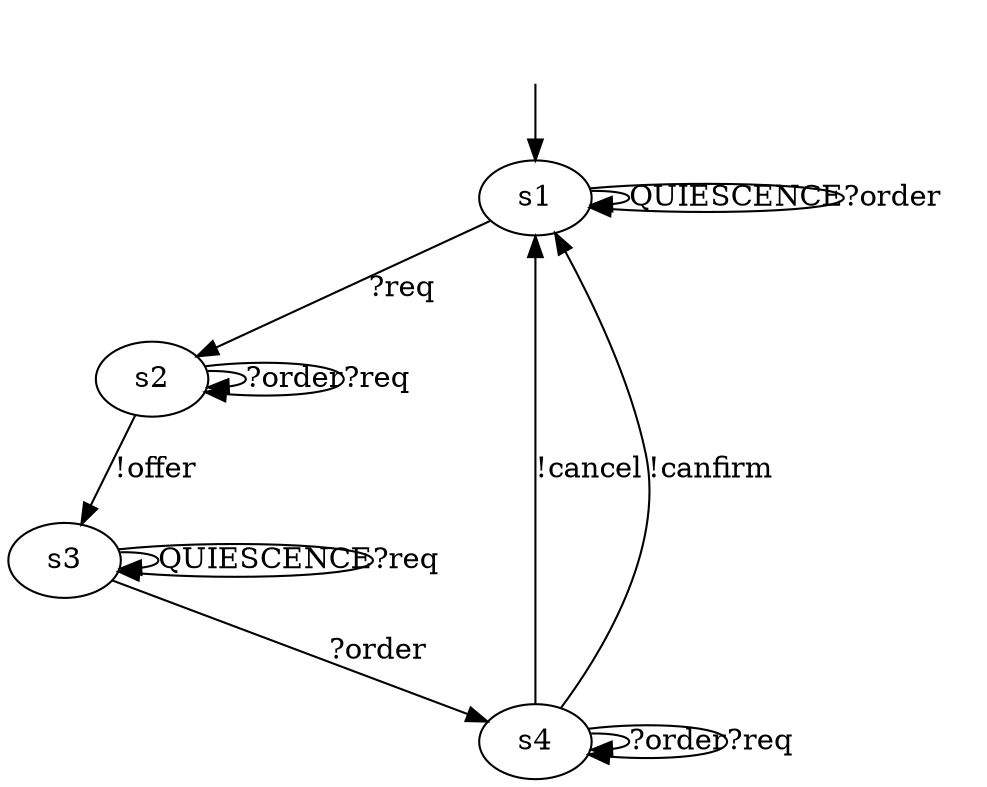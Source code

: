 digraph "../../DotModels/Iolts/ioco/01_ioco_S" {
s1 [label=s1];
s2 [label=s2];
s3 [label=s3];
s4 [label=s4];
s1 -> s1  [label=QUIESCENCE];
s1 -> s1  [label="?order"];
s1 -> s2  [label="?req"];
s2 -> s2  [label="?order"];
s2 -> s2  [label="?req"];
s2 -> s3  [label="!offer"];
s3 -> s3  [label=QUIESCENCE];
s3 -> s3  [label="?req"];
s3 -> s4  [label="?order"];
s4 -> s1  [label="!cancel"];
s4 -> s1  [label="!canfirm"];
s4 -> s4  [label="?order"];
s4 -> s4  [label="?req"];
__start0 [label="", shape=none];
__start0 -> s1  [label=""];
}
